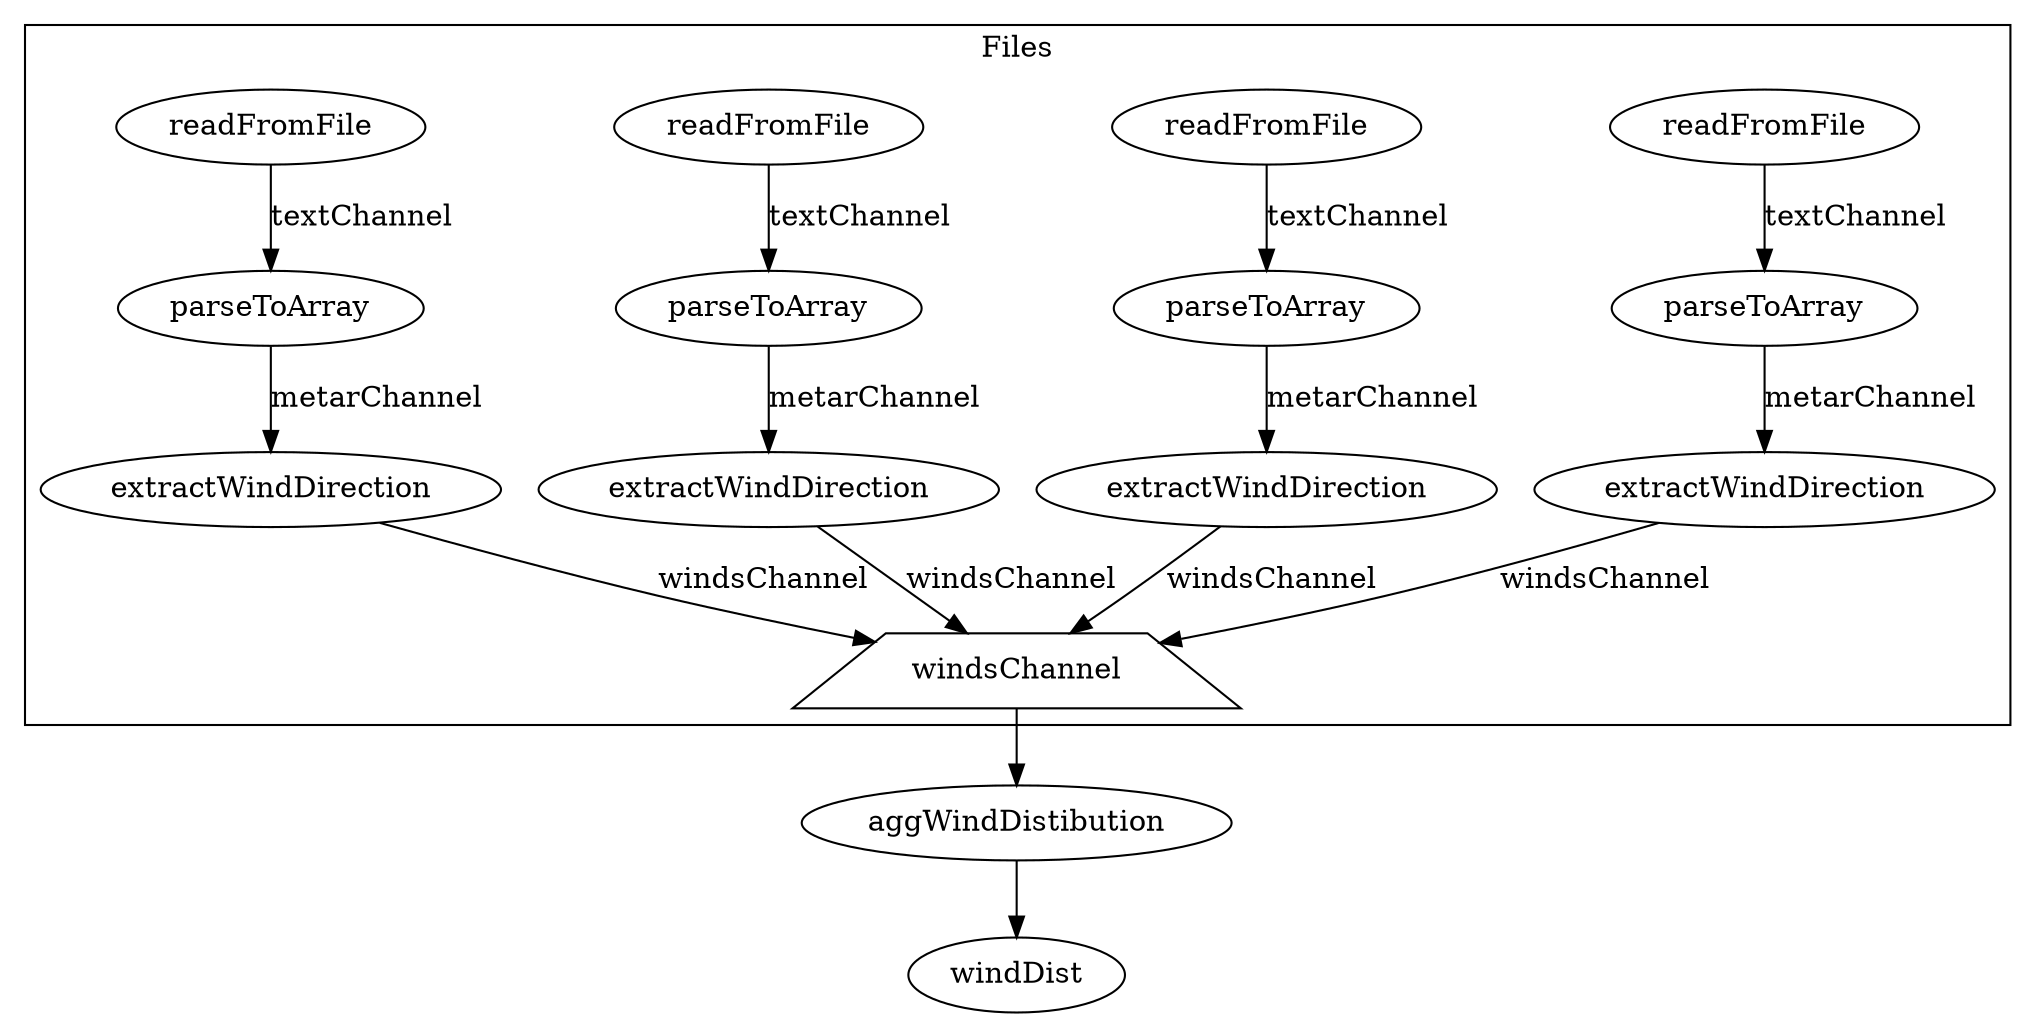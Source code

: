 digraph G {
    subgraph cluster_files {
        label = "Files";

        readFromFile1 -> parseToArray1 [label="textChannel"];
        parseToArray1 -> extractWindDirection1 [label="metarChannel"];
        extractWindDirection1 -> windsChannel [label="windsChannel"];

        readFromFile2 -> parseToArray2 [label="textChannel"];
        parseToArray2 -> extractWindDirection2 [label="metarChannel"];
        extractWindDirection2 -> windsChannel [label="windsChannel"];

        readFromFile3 -> parseToArray3 [label="textChannel"];
        parseToArray3 -> extractWindDirection3 [label="metarChannel"];
        extractWindDirection3 -> windsChannel [label="windsChannel"];

        readFromFile4 -> parseToArray4 [label="textChannel"];
        parseToArray4 -> extractWindDirection4 [label="metarChannel"];
        extractWindDirection4 -> windsChannel [label="windsChannel"];
    }

    windsChannel -> aggWindDistibution -> windDist;

    windsChannel [label="windsChannel" shape=trapezium];
    readFromFile1 [label="readFromFile"];
    readFromFile2 [label="readFromFile"];
    readFromFile3 [label="readFromFile"];
    readFromFile4 [label="readFromFile"];
    parseToArray1 [label="parseToArray"];
    parseToArray2 [label="parseToArray"];
    parseToArray3 [label="parseToArray"];
    parseToArray4 [label="parseToArray"];
    extractWindDirection1 [label="extractWindDirection"];
    extractWindDirection2 [label="extractWindDirection"];
    extractWindDirection3 [label="extractWindDirection"];
    extractWindDirection4 [label="extractWindDirection"];
}
